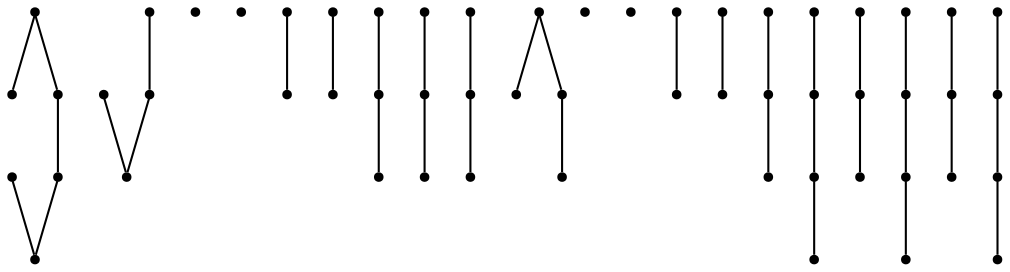 graph {
  node [shape=point,comment="{\"directed\":false,\"doi\":\"10.1007/978-3-540-70904-6_20\",\"figure\":\"6\"}"]

  v0 [pos="1303.2309774709302,754.349386124384"]
  v1 [pos="983.8527979651162,754.4431640988305"]
  v2 [pos="1303.2309774709302,1112.9036540076847"]
  v3 [pos="983.8527979651162,1112.9036540076847"]
  v4 [pos="984.3987509084302,780.9931709652856"]
  v5 [pos="984.3987509084302,927.0545914059595"]
  v6 [pos="984.3987509084302,1006.7338262285506"]
  v7 [pos="984.3987509084302,960.2702413286481"]
  v8 [pos="984.3987509084302,1086.4118530636742"]
  v9 [pos="984.3987509084302,1039.9493489946638"]
  v10 [pos="924.2833575581396,774.2952619280136"]
  v11 [pos="983.8527979651163,774.2952619280136"]
  v12 [pos="904.4275981104649,774.2952619280136"]
  v13 [pos="924.2833575581394,953.5722687130884"]
  v14 [pos="983.8527979651163,953.5722687130883"]
  v15 [pos="904.4275981104652,953.5722687130883"]
  v16 [pos="924.2833575581396,1033.2515035356796"]
  v17 [pos="983.8527979651162,1033.2515035356796"]
  v18 [pos="904.4275981104652,1033.2515035356796"]
  v19 [pos="924.2833575581394,1112.9036540076847"]
  v20 [pos="904.4275981104649,1112.9036540076847"]
  v21 [pos="805.1466388081395,754.4431640988305"]
  v22 [pos="486.3727402797965,754.349386124384"]
  v23 [pos="805.1466388081395,1112.9036540076847"]
  v24 [pos="486.3727402797965,1112.9036540076847"]
  v25 [pos="805.1466388081395,780.9931709652856"]
  v26 [pos="805.1466388081395,927.0545914059595"]
  v27 [pos="805.1466388081395,1006.7338262285506"]
  v28 [pos="805.1466388081395,960.2702413286481"]
  v29 [pos="805.1466388081395,1086.4118530636742"]
  v30 [pos="805.1466388081395,1039.9493489946638"]
  v31 [pos="924.2833575581396,754.3963069007511"]
  v32 [pos="864.7160792151162,754.3963069007511"]
  v33 [pos="864.7160792151162,774.2952619280136"]
  v34 [pos="884.5718386627907,774.2952619280136"]
  v35 [pos="805.1466388081395,774.2952619280136"]
  v36 [pos="924.2833575581396,933.6722646440779"]
  v37 [pos="983.8527979651162,933.7202026730492"]
  v38 [pos="864.7160792151163,933.6722646440779"]
  v39 [pos="805.1466388081395,933.7202026730494"]
  v40 [pos="864.7160792151163,953.5722687130883"]
  v41 [pos="884.5718386627907,953.5722687130883"]
  v42 [pos="805.1466388081395,953.5722687130883"]
  v43 [pos="924.2833575581394,1013.3514994666691"]
  v44 [pos="983.8527979651162,1013.3994374956404"]
  v45 [pos="864.7160792151162,1013.351499466669"]
  v46 [pos="805.1466388081395,1013.3994374956405"]
  v47 [pos="864.7160792151162,1033.2515035356796"]
  v48 [pos="884.5718386627907,1033.2515035356796"]
  v49 [pos="805.1466388081395,1033.2515035356796"]
  v50 [pos="924.2833575581394,1093.0056844438827"]
  v51 [pos="983.8527979651162,1093.050443558466"]
  v52 [pos="864.7160792151163,1093.0056844438827"]
  v53 [pos="805.1466388081395,1093.050443558466"]
  v54 [pos="864.7160792151163,1112.9036540076847"]
  v55 [pos="884.5718386627907,1112.9036540076847"]

  v0 -- v1 [id="-1",pos="1303.2309774709302,754.349386124384 983.8527979651162,754.4431640988305 983.8527979651162,754.4431640988305 983.8527979651162,754.4431640988305"]
  v23 -- v54 [id="-2",pos="805.1466388081395,1112.9036540076847 864.7160792151163,1112.9036540076847 864.7160792151163,1112.9036540076847 864.7160792151163,1112.9036540076847"]
  v54 -- v55 [id="-3",pos="864.7160792151163,1112.9036540076847 884.5718386627907,1112.9036540076847 884.5718386627907,1112.9036540076847 884.5718386627907,1112.9036540076847"]
  v53 -- v52 [id="-4",pos="805.1466388081395,1093.050443558466 864.7160792151163,1093.0056844438827 864.7160792151163,1093.0056844438827 864.7160792151163,1093.0056844438827"]
  v52 -- v50 [id="-5",pos="864.7160792151163,1093.0056844438827 924.2833575581394,1093.0056844438827 924.2833575581394,1093.0056844438827 924.2833575581394,1093.0056844438827"]
  v50 -- v51 [id="-6",pos="924.2833575581394,1093.0056844438827 983.8527979651162,1093.050443558466 983.8527979651162,1093.050443558466 983.8527979651162,1093.050443558466"]
  v49 -- v47 [id="-7",pos="805.1466388081395,1033.2515035356796 864.7160792151162,1033.2515035356796 864.7160792151162,1033.2515035356796 864.7160792151162,1033.2515035356796"]
  v47 -- v48 [id="-8",pos="864.7160792151162,1033.2515035356796 884.5718386627907,1033.2515035356796 884.5718386627907,1033.2515035356796 884.5718386627907,1033.2515035356796"]
  v46 -- v45 [id="-9",pos="805.1466388081395,1013.3994374956405 864.7160792151162,1013.351499466669 864.7160792151162,1013.351499466669 864.7160792151162,1013.351499466669"]
  v45 -- v43 [id="-10",pos="864.7160792151162,1013.351499466669 924.2833575581394,1013.3514994666691 924.2833575581394,1013.3514994666691 924.2833575581394,1013.3514994666691"]
  v43 -- v44 [id="-11",pos="924.2833575581394,1013.3514994666691 983.8527979651162,1013.3994374956404 983.8527979651162,1013.3994374956404 983.8527979651162,1013.3994374956404"]
  v42 -- v40 [id="-12",pos="805.1466388081395,953.5722687130883 864.7160792151163,953.5722687130883 864.7160792151163,953.5722687130883 864.7160792151163,953.5722687130883"]
  v40 -- v41 [id="-13",pos="864.7160792151163,953.5722687130883 884.5718386627907,953.5722687130883 884.5718386627907,953.5722687130883 884.5718386627907,953.5722687130883"]
  v39 -- v38 [id="-14",pos="805.1466388081395,933.7202026730494 864.7160792151163,933.6722646440779 864.7160792151163,933.6722646440779 864.7160792151163,933.6722646440779"]
  v38 -- v36 [id="-15",pos="864.7160792151163,933.6722646440779 924.2833575581396,933.6722646440779 924.2833575581396,933.6722646440779 924.2833575581396,933.6722646440779"]
  v36 -- v37 [id="-16",pos="924.2833575581396,933.6722646440779 983.8527979651162,933.7202026730492 983.8527979651162,933.7202026730492 983.8527979651162,933.7202026730492"]
  v35 -- v33 [id="-17",pos="805.1466388081395,774.2952619280136 864.7160792151162,774.2952619280136 864.7160792151162,774.2952619280136 864.7160792151162,774.2952619280136"]
  v33 -- v34 [id="-18",pos="864.7160792151162,774.2952619280136 884.5718386627907,774.2952619280136 884.5718386627907,774.2952619280136 884.5718386627907,774.2952619280136"]
  v21 -- v32 [id="-19",pos="805.1466388081395,754.4431640988305 864.7160792151162,754.3963069007511 864.7160792151162,754.3963069007511 864.7160792151162,754.3963069007511"]
  v32 -- v31 [id="-20",pos="864.7160792151162,754.3963069007511 924.2833575581396,754.3963069007511 924.2833575581396,754.3963069007511 924.2833575581396,754.3963069007511"]
  v31 -- v1 [id="-21",pos="924.2833575581396,754.3963069007511 983.8527979651162,754.4431640988305 983.8527979651162,754.4431640988305 983.8527979651162,754.4431640988305"]
  v29 -- v30 [id="-22",pos="805.1466388081395,1086.4118530636742 805.1466388081395,1039.9493489946638 805.1466388081395,1039.9493489946638 805.1466388081395,1039.9493489946638"]
  v27 -- v28 [id="-23",pos="805.1466388081395,1006.7338262285506 805.1466388081395,960.2702413286481 805.1466388081395,960.2702413286481 805.1466388081395,960.2702413286481"]
  v23 -- v24 [id="-26",pos="805.1466388081395,1112.9036540076847 486.3727402797965,1112.9036540076847 486.3727402797965,1112.9036540076847 486.3727402797965,1112.9036540076847"]
  v21 -- v22 [id="-27",pos="805.1466388081395,754.4431640988305 486.3727402797965,754.349386124384 486.3727402797965,754.349386124384 486.3727402797965,754.349386124384"]
  v20 -- v19 [id="-28",pos="904.4275981104649,1112.9036540076847 924.2833575581394,1112.9036540076847 924.2833575581394,1112.9036540076847 924.2833575581394,1112.9036540076847"]
  v19 -- v3 [id="-29",pos="924.2833575581394,1112.9036540076847 983.8527979651162,1112.9036540076847 983.8527979651162,1112.9036540076847 983.8527979651162,1112.9036540076847"]
  v18 -- v16 [id="-30",pos="904.4275981104652,1033.2515035356796 924.2833575581396,1033.2515035356796 924.2833575581396,1033.2515035356796 924.2833575581396,1033.2515035356796"]
  v16 -- v17 [id="-31",pos="924.2833575581396,1033.2515035356796 983.8527979651162,1033.2515035356796 983.8527979651162,1033.2515035356796 983.8527979651162,1033.2515035356796"]
  v15 -- v13 [id="-32",pos="904.4275981104652,953.5722687130883 924.2833575581394,953.5722687130884 924.2833575581394,953.5722687130884 924.2833575581394,953.5722687130884"]
  v13 -- v14 [id="-33",pos="924.2833575581394,953.5722687130884 983.8527979651163,953.5722687130883 983.8527979651163,953.5722687130883 983.8527979651163,953.5722687130883"]
  v12 -- v10 [id="-34",pos="904.4275981104649,774.2952619280136 924.2833575581396,774.2952619280136 924.2833575581396,774.2952619280136 924.2833575581396,774.2952619280136"]
  v10 -- v11 [id="-35",pos="924.2833575581396,774.2952619280136 983.8527979651163,774.2952619280136 983.8527979651163,774.2952619280136 983.8527979651163,774.2952619280136"]
  v8 -- v9 [id="-36",pos="984.3987509084302,1086.4118530636742 984.3987509084302,1039.9493489946638 984.3987509084302,1039.9493489946638 984.3987509084302,1039.9493489946638"]
  v6 -- v7 [id="-37",pos="984.3987509084302,1006.7338262285506 984.3987509084302,960.2702413286481 984.3987509084302,960.2702413286481 984.3987509084302,960.2702413286481"]
  v2 -- v3 [id="-40",pos="1303.2309774709302,1112.9036540076847 983.8527979651162,1112.9036540076847 983.8527979651162,1112.9036540076847 983.8527979651162,1112.9036540076847"]
}
